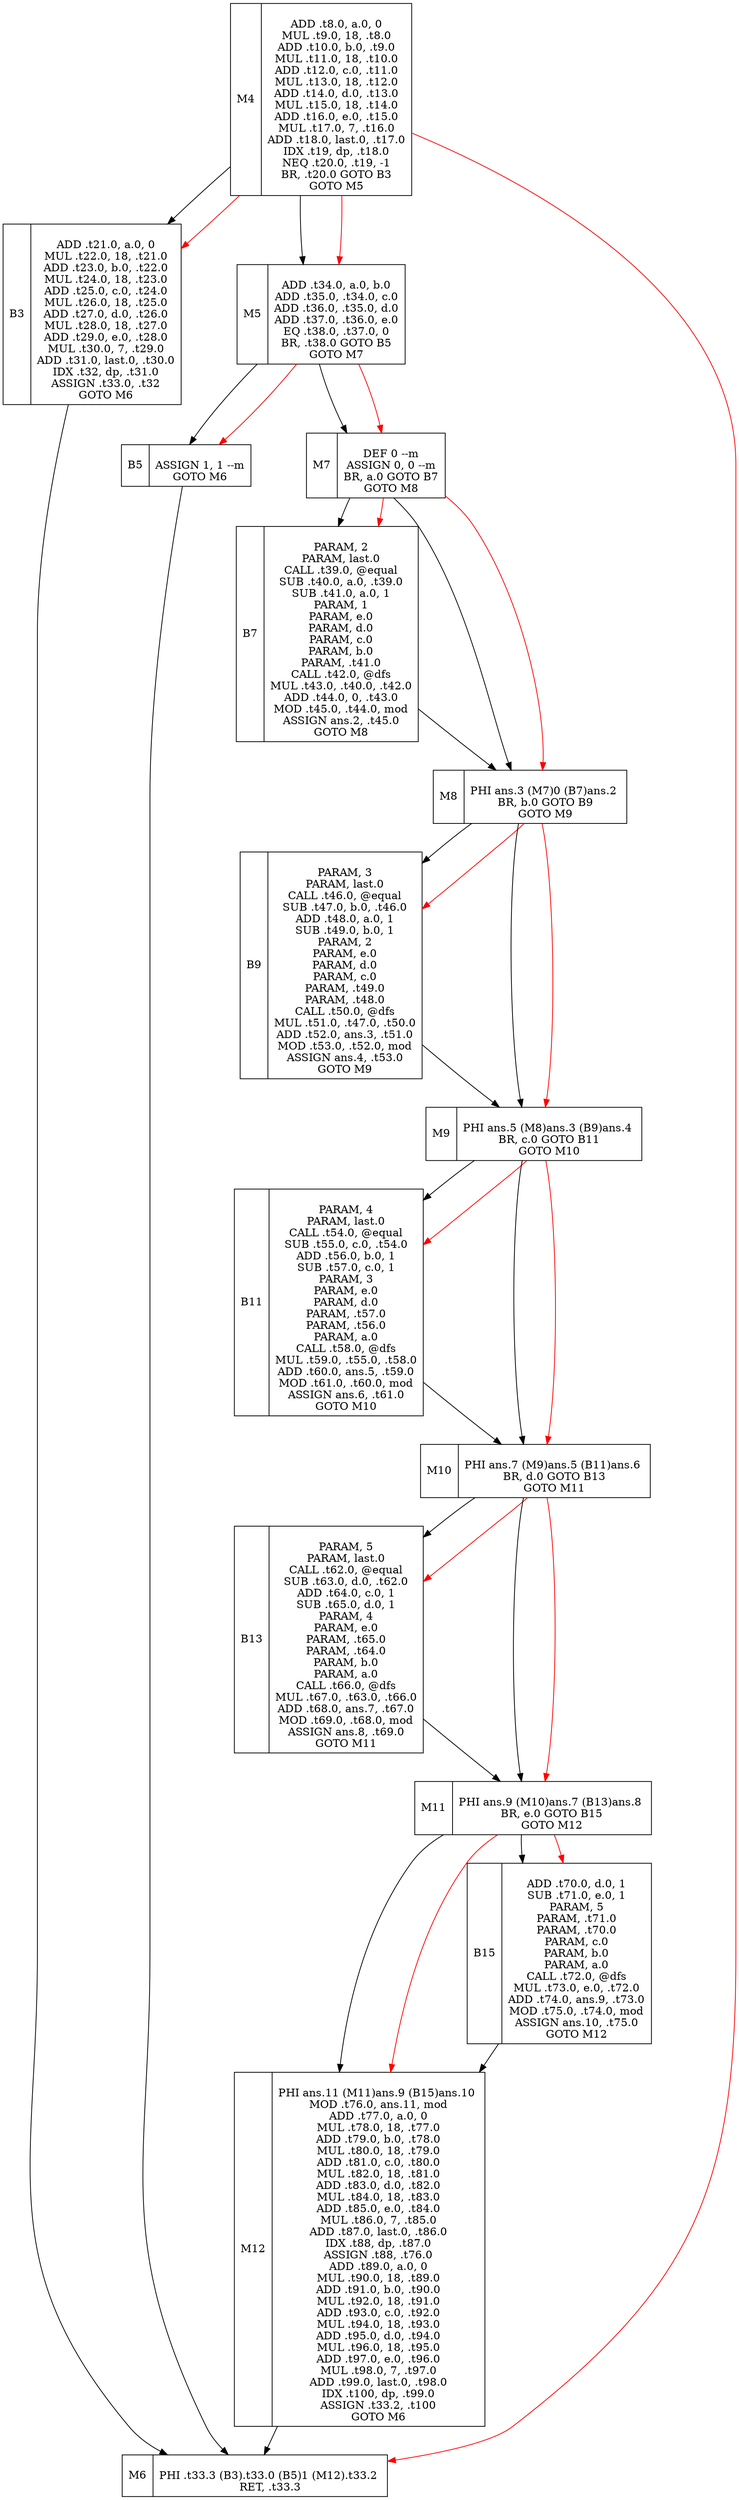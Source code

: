 digraph{ nodesep = 1; node[shape = record];

// M4[label="M4 |\nADD .t8.0, a.0, 0\nMUL .t9.0, 18, .t8.0\nADD .t10.0, b.0, .t9.0\nMUL .t11.0, 18, .t10.0\nADD .t12.0, c.0, .t11.0\nMUL .t13.0, 18, .t12.0\nADD .t14.0, d.0, .t13.0\nMUL .t15.0, 18, .t14.0\nADD .t16.0, e.0, .t15.0\nMUL .t17.0, 7, .t16.0\nADD .t18.0, last.0, .t17.0\nIDX .t19, dp, .t18.0\nNEQ .t20.0, .t19, -1\nBR, .t20.0 GOTO B3\nGOTO M5"];
// B3[label="B3 |\nADD .t21.0, a.0, 0\nMUL .t22.0, 18, .t21.0\nADD .t23.0, b.0, .t22.0\nMUL .t24.0, 18, .t23.0\nADD .t25.0, c.0, .t24.0\nMUL .t26.0, 18, .t25.0\nADD .t27.0, d.0, .t26.0\nMUL .t28.0, 18, .t27.0\nADD .t29.0, e.0, .t28.0\nMUL .t30.0, 7, .t29.0\nADD .t31.0, last.0, .t30.0\nIDX .t32, dp, .t31.0\nASSIGN .t33.0, .t32\nASSIGN .t33.3, .t33.0\nGOTO M6"];
// M4 -> B3;
// M4 -> B3[color="red"];
// M5[label="M5 |\nADD .t34.0, a.0, b.0\nADD .t35.0, .t34.0, c.0\nADD .t36.0, .t35.0, d.0\nADD .t37.0, .t36.0, e.0\nEQ .t38.0, .t37.0, 0\nBR, .t38.0 GOTO B5\nGOTO M7"];
// M4 -> M5;
// M4 -> M5[color="red"];
// M6[label="M6 |\nPHI .t33.3     --m (B3).t33.0  (B5)1  (M12).t33.2 \nRET, .t33.3"];
// B3 -> M6;
// B5 -> M6;
// M12 -> M6;
// M4 -> M6[color="red"];
// B5[label="B5 |\nASSIGN 1, 1     --m\nASSIGN .t33.3, 1\nGOTO M6"];
// M5 -> B5;
// M5 -> B5[color="red"];
// M7[label="M7 |\nDEF 0     --m\nASSIGN 0, 0     --m\nASSIGN ans.3, 0\nBR, a.0 GOTO B7\nGOTO M8"];
// M5 -> M7;
// M5 -> M7[color="red"];
// B7[label="B7 |\nPARAM, 2\nPARAM, last.0\nCALL .t39.0, @equal\nSUB .t40.0, a.0, .t39.0\nSUB .t41.0, a.0, 1\nPARAM, 1\nPARAM, e.0\nPARAM, d.0\nPARAM, c.0\nPARAM, b.0\nPARAM, .t41.0\nCALL .t42.0, @dfs\nMUL .t43.0, .t40.0, .t42.0\nADD .t44.0, 0, .t43.0\nMOD .t45.0, .t44.0, mod\nASSIGN ans.2, .t45.0\nASSIGN ans.3, ans.2\nGOTO M8"];
// M7 -> B7;
// M7 -> B7[color="red"];
// M8[label="M8 |\nPHI ans.3     --m (M7)0  (B7)ans.2 \nASSIGN ans.5, ans.3\nBR, b.0 GOTO B9\nGOTO M9"];
// M7 -> M8;
// B7 -> M8;
// M7 -> M8[color="red"];
// B9[label="B9 |\nPARAM, 3\nPARAM, last.0\nCALL .t46.0, @equal\nSUB .t47.0, b.0, .t46.0\nADD .t48.0, a.0, 1\nSUB .t49.0, b.0, 1\nPARAM, 2\nPARAM, e.0\nPARAM, d.0\nPARAM, c.0\nPARAM, .t49.0\nPARAM, .t48.0\nCALL .t50.0, @dfs\nMUL .t51.0, .t47.0, .t50.0\nADD .t52.0, ans.3, .t51.0\nMOD .t53.0, .t52.0, mod\nASSIGN ans.4, .t53.0\nASSIGN ans.5, ans.4\nGOTO M9"];
// M8 -> B9;
// M8 -> B9[color="red"];
// M9[label="M9 |\nPHI ans.5     --m (M8)ans.3  (B9)ans.4 \nASSIGN ans.7, ans.5\nBR, c.0 GOTO B11\nGOTO M10"];
// M8 -> M9;
// B9 -> M9;
// M8 -> M9[color="red"];
// B11[label="B11 |\nPARAM, 4\nPARAM, last.0\nCALL .t54.0, @equal\nSUB .t55.0, c.0, .t54.0\nADD .t56.0, b.0, 1\nSUB .t57.0, c.0, 1\nPARAM, 3\nPARAM, e.0\nPARAM, d.0\nPARAM, .t57.0\nPARAM, .t56.0\nPARAM, a.0\nCALL .t58.0, @dfs\nMUL .t59.0, .t55.0, .t58.0\nADD .t60.0, ans.5, .t59.0\nMOD .t61.0, .t60.0, mod\nASSIGN ans.6, .t61.0\nASSIGN ans.7, ans.6\nGOTO M10"];
// M9 -> B11;
// M9 -> B11[color="red"];
// M10[label="M10 |\nPHI ans.7     --m (M9)ans.5  (B11)ans.6 \nASSIGN ans.9, ans.7\nBR, d.0 GOTO B13\nGOTO M11"];
// M9 -> M10;
// B11 -> M10;
// M9 -> M10[color="red"];
// B13[label="B13 |\nPARAM, 5\nPARAM, last.0\nCALL .t62.0, @equal\nSUB .t63.0, d.0, .t62.0\nADD .t64.0, c.0, 1\nSUB .t65.0, d.0, 1\nPARAM, 4\nPARAM, e.0\nPARAM, .t65.0\nPARAM, .t64.0\nPARAM, b.0\nPARAM, a.0\nCALL .t66.0, @dfs\nMUL .t67.0, .t63.0, .t66.0\nADD .t68.0, ans.7, .t67.0\nMOD .t69.0, .t68.0, mod\nASSIGN ans.8, .t69.0\nASSIGN ans.9, ans.8\nGOTO M11"];
// M10 -> B13;
// M10 -> B13[color="red"];
// M11[label="M11 |\nPHI ans.9     --m (M10)ans.7  (B13)ans.8 \nASSIGN ans.11, ans.9\nBR, e.0 GOTO B15\nGOTO M12"];
// M10 -> M11;
// B13 -> M11;
// M10 -> M11[color="red"];
// B15[label="B15 |\nADD .t70.0, d.0, 1\nSUB .t71.0, e.0, 1\nPARAM, 5\nPARAM, .t71.0\nPARAM, .t70.0\nPARAM, c.0\nPARAM, b.0\nPARAM, a.0\nCALL .t72.0, @dfs\nMUL .t73.0, e.0, .t72.0\nADD .t74.0, ans.9, .t73.0\nMOD .t75.0, .t74.0, mod\nASSIGN ans.10, .t75.0\nASSIGN ans.11, ans.10\nGOTO M12"];
// M11 -> B15;
// M11 -> B15[color="red"];
// M12[label="M12 |\nPHI ans.11     --m (M11)ans.9  (B15)ans.10 \nMOD .t76.0, ans.11, mod\nADD .t77.0, a.0, 0\nMUL .t78.0, 18, .t77.0\nADD .t79.0, b.0, .t78.0\nMUL .t80.0, 18, .t79.0\nADD .t81.0, c.0, .t80.0\nMUL .t82.0, 18, .t81.0\nADD .t83.0, d.0, .t82.0\nMUL .t84.0, 18, .t83.0\nADD .t85.0, e.0, .t84.0\nMUL .t86.0, 7, .t85.0\nADD .t87.0, last.0, .t86.0\nIDX .t88, dp, .t87.0\nASSIGN .t88, .t76.0\nADD .t89.0, a.0, 0\nMUL .t90.0, 18, .t89.0\nADD .t91.0, b.0, .t90.0\nMUL .t92.0, 18, .t91.0\nADD .t93.0, c.0, .t92.0\nMUL .t94.0, 18, .t93.0\nADD .t95.0, d.0, .t94.0\nMUL .t96.0, 18, .t95.0\nADD .t97.0, e.0, .t96.0\nMUL .t98.0, 7, .t97.0\nADD .t99.0, last.0, .t98.0\nIDX .t100, dp, .t99.0\nASSIGN .t33.2, .t100\nASSIGN .t33.3, .t33.2\nGOTO M6"];
// M11 -> M12;
// B15 -> M12;
// M11 -> M12[color="red"];

M4[label="M4 |\nADD .t8.0, a.0, 0\nMUL .t9.0, 18, .t8.0\nADD .t10.0, b.0, .t9.0\nMUL .t11.0, 18, .t10.0\nADD .t12.0, c.0, .t11.0\nMUL .t13.0, 18, .t12.0\nADD .t14.0, d.0, .t13.0\nMUL .t15.0, 18, .t14.0\nADD .t16.0, e.0, .t15.0\nMUL .t17.0, 7, .t16.0\nADD .t18.0, last.0, .t17.0\nIDX .t19, dp, .t18.0\nNEQ .t20.0, .t19, -1\nBR, .t20.0 GOTO B3\nGOTO M5"];
B3[label="B3 |\nADD .t21.0, a.0, 0\nMUL .t22.0, 18, .t21.0\nADD .t23.0, b.0, .t22.0\nMUL .t24.0, 18, .t23.0\nADD .t25.0, c.0, .t24.0\nMUL .t26.0, 18, .t25.0\nADD .t27.0, d.0, .t26.0\nMUL .t28.0, 18, .t27.0\nADD .t29.0, e.0, .t28.0\nMUL .t30.0, 7, .t29.0\nADD .t31.0, last.0, .t30.0\nIDX .t32, dp, .t31.0\nASSIGN .t33.0, .t32\nGOTO M6"];
M4 -> B3;
M4 -> B3[color="red"];
M5[label="M5 |\nADD .t34.0, a.0, b.0\nADD .t35.0, .t34.0, c.0\nADD .t36.0, .t35.0, d.0\nADD .t37.0, .t36.0, e.0\nEQ .t38.0, .t37.0, 0\nBR, .t38.0 GOTO B5\nGOTO M7"];
M4 -> M5;
M4 -> M5[color="red"];
M6[label="M6 |\nPHI .t33.3 (B3).t33.0  (B5)1  (M12).t33.2 \nRET, .t33.3"];
B3 -> M6;
B5 -> M6;
M12 -> M6;
M4 -> M6[color="red"];
B5[label="B5 |\nASSIGN 1, 1     --m\nGOTO M6"];
M5 -> B5;
M5 -> B5[color="red"];
M7[label="M7 |\nDEF 0     --m\nASSIGN 0, 0     --m\nBR, a.0 GOTO B7\nGOTO M8"];
M5 -> M7;
M5 -> M7[color="red"];
B7[label="B7 |\nPARAM, 2\nPARAM, last.0\nCALL .t39.0, @equal\nSUB .t40.0, a.0, .t39.0\nSUB .t41.0, a.0, 1\nPARAM, 1\nPARAM, e.0\nPARAM, d.0\nPARAM, c.0\nPARAM, b.0\nPARAM, .t41.0\nCALL .t42.0, @dfs\nMUL .t43.0, .t40.0, .t42.0\nADD .t44.0, 0, .t43.0\nMOD .t45.0, .t44.0, mod\nASSIGN ans.2, .t45.0\nGOTO M8"];
M7 -> B7;
M7 -> B7[color="red"];
M8[label="M8 |\nPHI ans.3 (M7)0  (B7)ans.2 \nBR, b.0 GOTO B9\nGOTO M9"];
M7 -> M8;
B7 -> M8;
M7 -> M8[color="red"];
B9[label="B9 |\nPARAM, 3\nPARAM, last.0\nCALL .t46.0, @equal\nSUB .t47.0, b.0, .t46.0\nADD .t48.0, a.0, 1\nSUB .t49.0, b.0, 1\nPARAM, 2\nPARAM, e.0\nPARAM, d.0\nPARAM, c.0\nPARAM, .t49.0\nPARAM, .t48.0\nCALL .t50.0, @dfs\nMUL .t51.0, .t47.0, .t50.0\nADD .t52.0, ans.3, .t51.0\nMOD .t53.0, .t52.0, mod\nASSIGN ans.4, .t53.0\nGOTO M9"];
M8 -> B9;
M8 -> B9[color="red"];
M9[label="M9 |\nPHI ans.5 (M8)ans.3  (B9)ans.4 \nBR, c.0 GOTO B11\nGOTO M10"];
M8 -> M9;
B9 -> M9;
M8 -> M9[color="red"];
B11[label="B11 |\nPARAM, 4\nPARAM, last.0\nCALL .t54.0, @equal\nSUB .t55.0, c.0, .t54.0\nADD .t56.0, b.0, 1\nSUB .t57.0, c.0, 1\nPARAM, 3\nPARAM, e.0\nPARAM, d.0\nPARAM, .t57.0\nPARAM, .t56.0\nPARAM, a.0\nCALL .t58.0, @dfs\nMUL .t59.0, .t55.0, .t58.0\nADD .t60.0, ans.5, .t59.0\nMOD .t61.0, .t60.0, mod\nASSIGN ans.6, .t61.0\nGOTO M10"];
M9 -> B11;
M9 -> B11[color="red"];
M10[label="M10 |\nPHI ans.7 (M9)ans.5  (B11)ans.6 \nBR, d.0 GOTO B13\nGOTO M11"];
M9 -> M10;
B11 -> M10;
M9 -> M10[color="red"];
B13[label="B13 |\nPARAM, 5\nPARAM, last.0\nCALL .t62.0, @equal\nSUB .t63.0, d.0, .t62.0\nADD .t64.0, c.0, 1\nSUB .t65.0, d.0, 1\nPARAM, 4\nPARAM, e.0\nPARAM, .t65.0\nPARAM, .t64.0\nPARAM, b.0\nPARAM, a.0\nCALL .t66.0, @dfs\nMUL .t67.0, .t63.0, .t66.0\nADD .t68.0, ans.7, .t67.0\nMOD .t69.0, .t68.0, mod\nASSIGN ans.8, .t69.0\nGOTO M11"];
M10 -> B13;
M10 -> B13[color="red"];
M11[label="M11 |\nPHI ans.9 (M10)ans.7  (B13)ans.8 \nBR, e.0 GOTO B15\nGOTO M12"];
M10 -> M11;
B13 -> M11;
M10 -> M11[color="red"];
B15[label="B15 |\nADD .t70.0, d.0, 1\nSUB .t71.0, e.0, 1\nPARAM, 5\nPARAM, .t71.0\nPARAM, .t70.0\nPARAM, c.0\nPARAM, b.0\nPARAM, a.0\nCALL .t72.0, @dfs\nMUL .t73.0, e.0, .t72.0\nADD .t74.0, ans.9, .t73.0\nMOD .t75.0, .t74.0, mod\nASSIGN ans.10, .t75.0\nGOTO M12"];
M11 -> B15;
M11 -> B15[color="red"];
M12[label="M12 |\nPHI ans.11 (M11)ans.9  (B15)ans.10 \nMOD .t76.0, ans.11, mod\nADD .t77.0, a.0, 0\nMUL .t78.0, 18, .t77.0\nADD .t79.0, b.0, .t78.0\nMUL .t80.0, 18, .t79.0\nADD .t81.0, c.0, .t80.0\nMUL .t82.0, 18, .t81.0\nADD .t83.0, d.0, .t82.0\nMUL .t84.0, 18, .t83.0\nADD .t85.0, e.0, .t84.0\nMUL .t86.0, 7, .t85.0\nADD .t87.0, last.0, .t86.0\nIDX .t88, dp, .t87.0\nASSIGN .t88, .t76.0\nADD .t89.0, a.0, 0\nMUL .t90.0, 18, .t89.0\nADD .t91.0, b.0, .t90.0\nMUL .t92.0, 18, .t91.0\nADD .t93.0, c.0, .t92.0\nMUL .t94.0, 18, .t93.0\nADD .t95.0, d.0, .t94.0\nMUL .t96.0, 18, .t95.0\nADD .t97.0, e.0, .t96.0\nMUL .t98.0, 7, .t97.0\nADD .t99.0, last.0, .t98.0\nIDX .t100, dp, .t99.0\nASSIGN .t33.2, .t100\nGOTO M6"];
M11 -> M12;
B15 -> M12;
M11 -> M12[color="red"];
}
